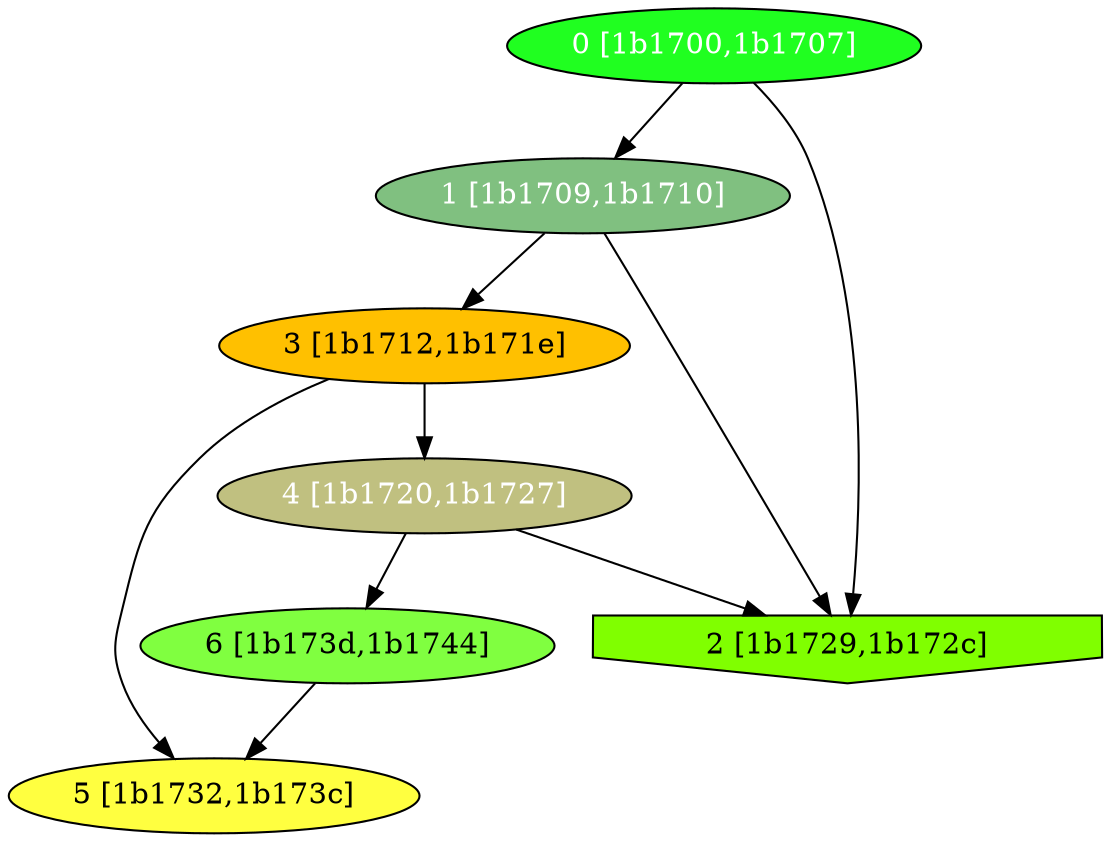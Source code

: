 diGraph libnss3{
	libnss3_0  [style=filled fillcolor="#20FF20" fontcolor="#ffffff" shape=oval label="0 [1b1700,1b1707]"]
	libnss3_1  [style=filled fillcolor="#80C080" fontcolor="#ffffff" shape=oval label="1 [1b1709,1b1710]"]
	libnss3_2  [style=filled fillcolor="#80FF00" fontcolor="#000000" shape=invhouse label="2 [1b1729,1b172c]"]
	libnss3_3  [style=filled fillcolor="#FFC000" fontcolor="#000000" shape=oval label="3 [1b1712,1b171e]"]
	libnss3_4  [style=filled fillcolor="#C0C080" fontcolor="#ffffff" shape=oval label="4 [1b1720,1b1727]"]
	libnss3_5  [style=filled fillcolor="#FFFF40" fontcolor="#000000" shape=oval label="5 [1b1732,1b173c]"]
	libnss3_6  [style=filled fillcolor="#80FF40" fontcolor="#000000" shape=oval label="6 [1b173d,1b1744]"]

	libnss3_0 -> libnss3_1
	libnss3_0 -> libnss3_2
	libnss3_1 -> libnss3_2
	libnss3_1 -> libnss3_3
	libnss3_3 -> libnss3_4
	libnss3_3 -> libnss3_5
	libnss3_4 -> libnss3_2
	libnss3_4 -> libnss3_6
	libnss3_6 -> libnss3_5
}